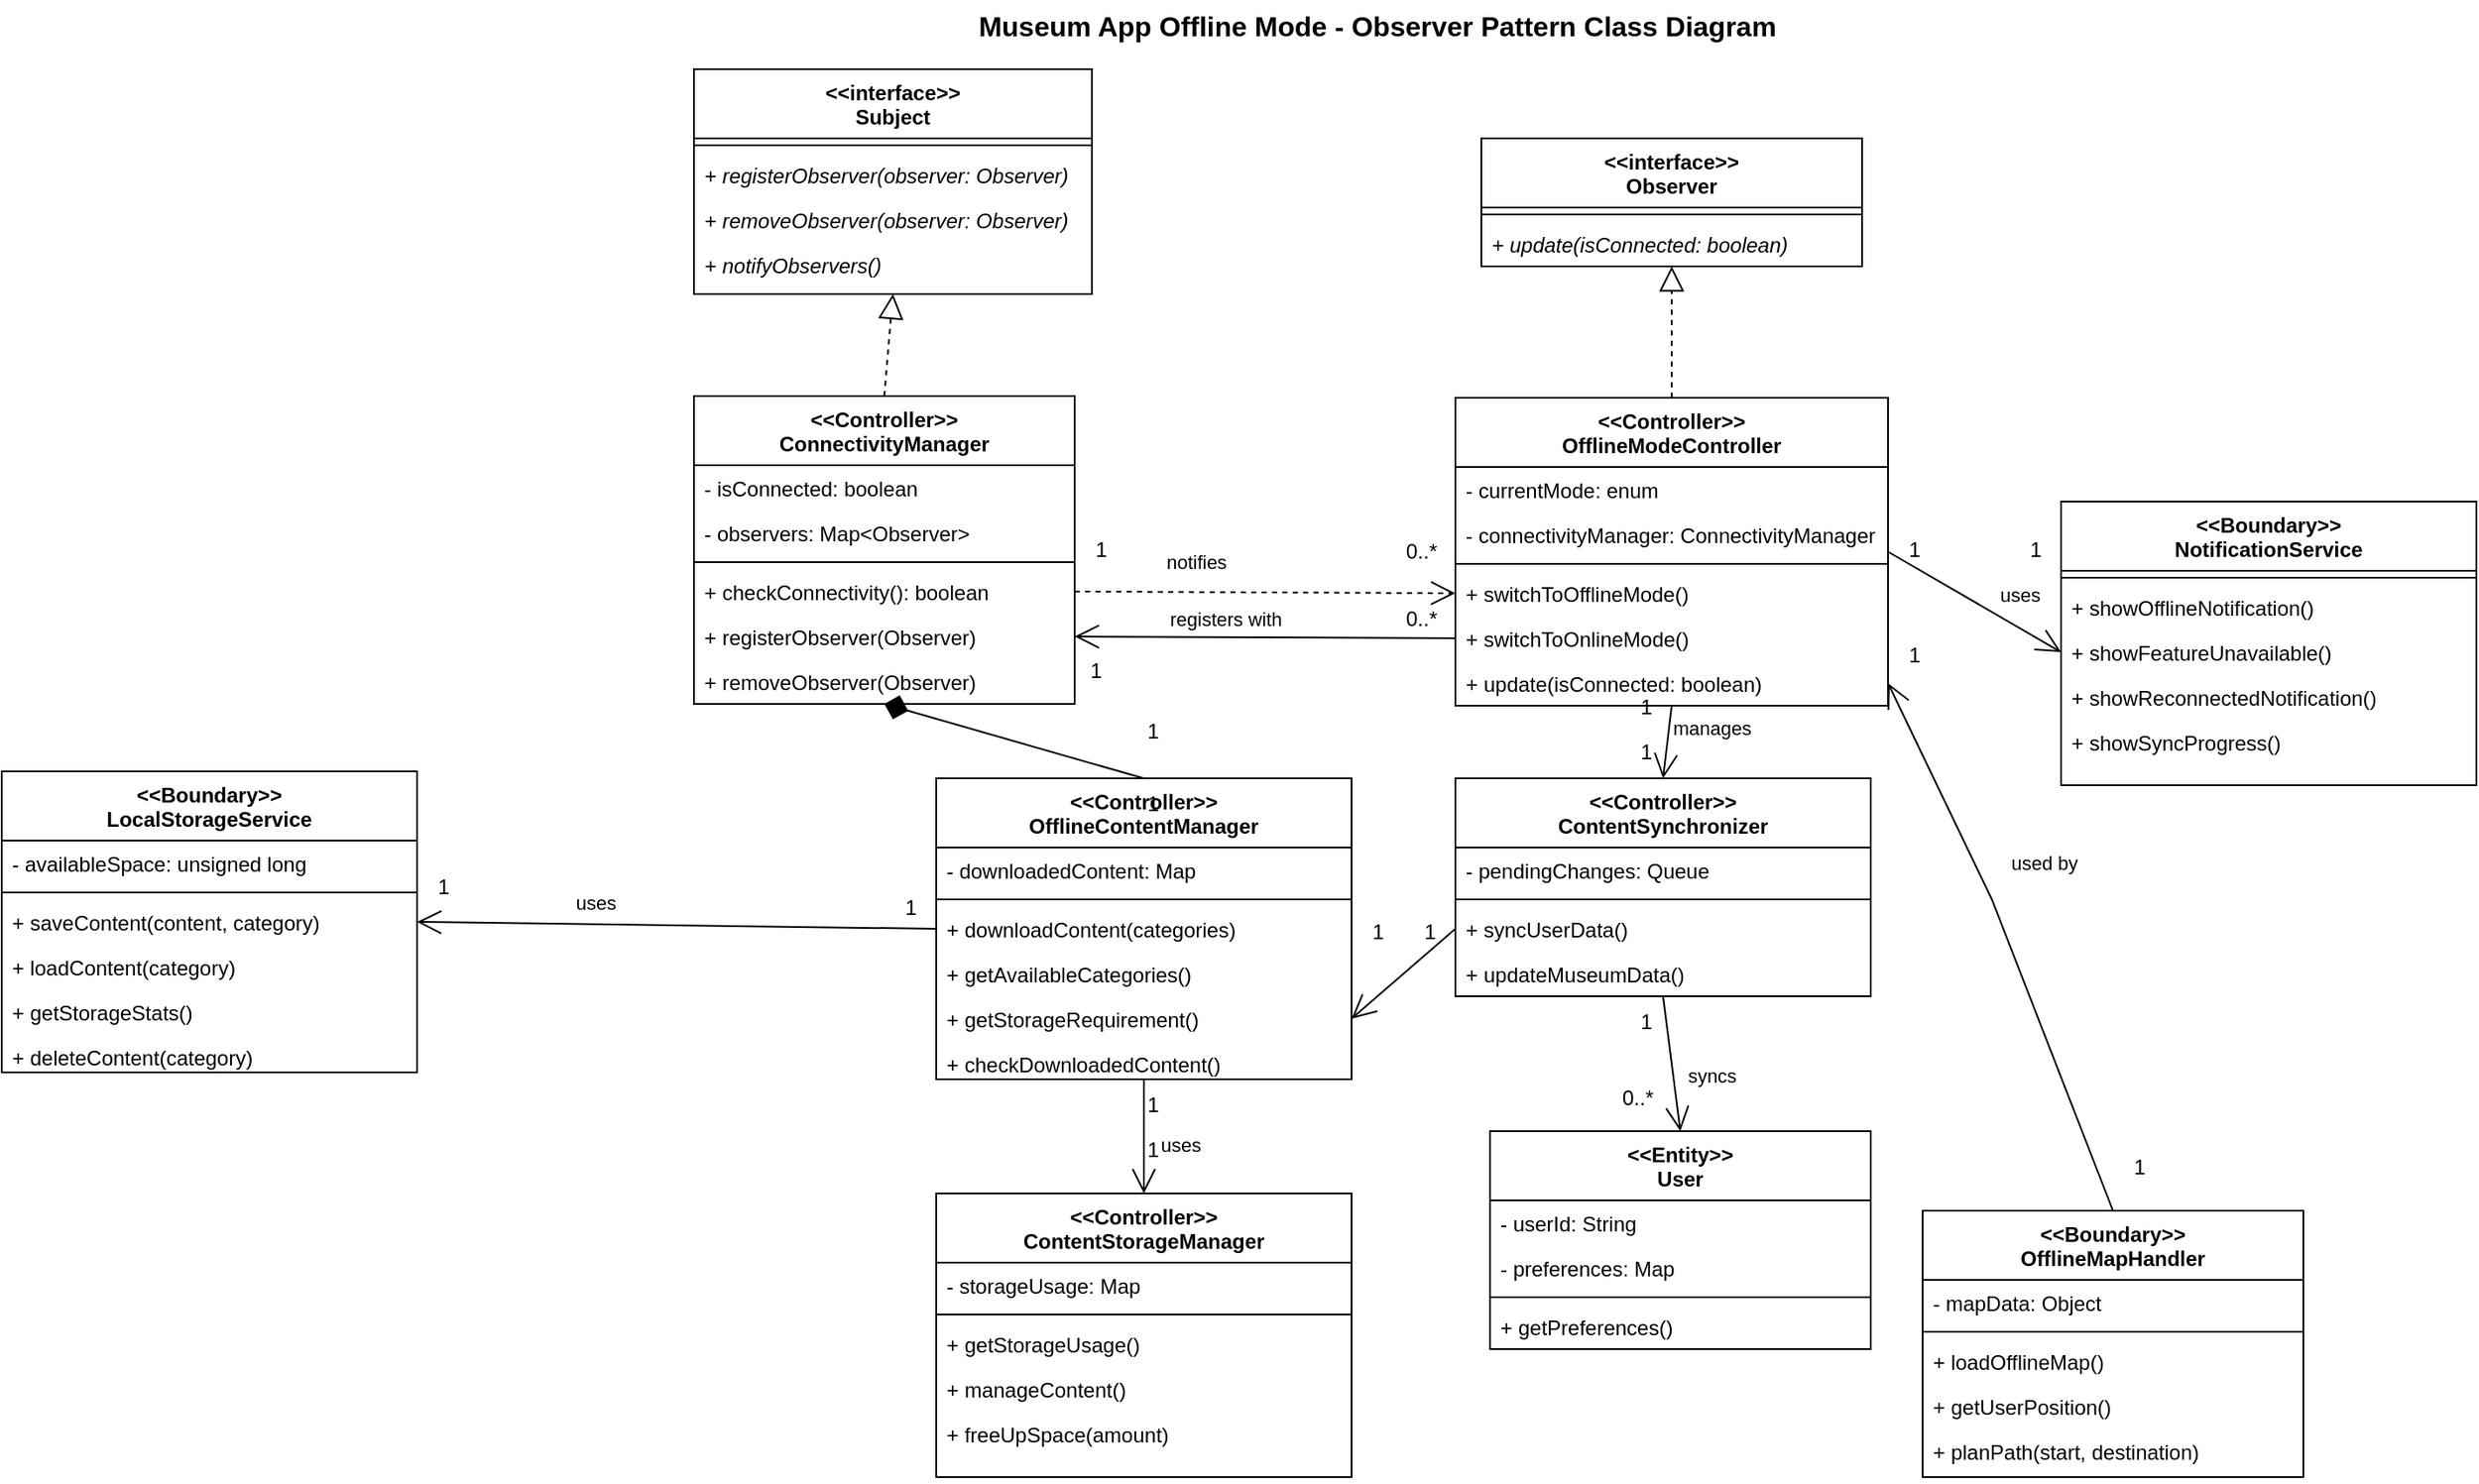 <mxfile version="26.2.14">
  <diagram name="Class Diagram" id="YjQre1amkOkuZqfh-tFu">
    <mxGraphModel dx="2739" dy="911" grid="1" gridSize="10" guides="1" tooltips="1" connect="1" arrows="1" fold="1" page="1" pageScale="1" pageWidth="850" pageHeight="1100" math="0" shadow="0">
      <root>
        <mxCell id="0" />
        <mxCell id="1" parent="0" />
        <mxCell id="Wm7s0gMJ7c2GYbMxI62R-1" value="Museum App Offline Mode - Observer Pattern Class Diagram" style="text;html=1;strokeColor=none;fillColor=none;align=center;verticalAlign=middle;whiteSpace=wrap;rounded=0;fontSize=16;fontStyle=1" vertex="1" parent="1">
          <mxGeometry x="425" y="40" width="600" height="30" as="geometry" />
        </mxCell>
        <mxCell id="Wm7s0gMJ7c2GYbMxI62R-2" value="&lt;&lt;interface&gt;&gt;&#xa;Subject" style="swimlane;fontStyle=1;align=center;verticalAlign=top;childLayout=stackLayout;horizontal=1;startSize=40;horizontalStack=0;resizeParent=1;resizeParentMax=0;resizeLast=0;collapsible=1;marginBottom=0;" vertex="1" parent="1">
          <mxGeometry x="330" y="80" width="230" height="130" as="geometry" />
        </mxCell>
        <mxCell id="Wm7s0gMJ7c2GYbMxI62R-3" value="" style="line;strokeWidth=1;fillColor=none;align=left;verticalAlign=middle;spacingTop=-1;spacingLeft=3;spacingRight=3;rotatable=0;labelPosition=right;points=[];portConstraint=eastwest;strokeColor=inherit;" vertex="1" parent="Wm7s0gMJ7c2GYbMxI62R-2">
          <mxGeometry y="40" width="230" height="8" as="geometry" />
        </mxCell>
        <mxCell id="Wm7s0gMJ7c2GYbMxI62R-4" value="+ registerObserver(observer: Observer)" style="text;strokeColor=none;fillColor=none;align=left;verticalAlign=top;spacingLeft=4;spacingRight=4;overflow=hidden;rotatable=0;points=[[0,0.5],[1,0.5]];portConstraint=eastwest;fontStyle=2" vertex="1" parent="Wm7s0gMJ7c2GYbMxI62R-2">
          <mxGeometry y="48" width="230" height="26" as="geometry" />
        </mxCell>
        <mxCell id="Wm7s0gMJ7c2GYbMxI62R-5" value="+ removeObserver(observer: Observer)" style="text;strokeColor=none;fillColor=none;align=left;verticalAlign=top;spacingLeft=4;spacingRight=4;overflow=hidden;rotatable=0;points=[[0,0.5],[1,0.5]];portConstraint=eastwest;fontStyle=2" vertex="1" parent="Wm7s0gMJ7c2GYbMxI62R-2">
          <mxGeometry y="74" width="230" height="26" as="geometry" />
        </mxCell>
        <mxCell id="Wm7s0gMJ7c2GYbMxI62R-6" value="+ notifyObservers()" style="text;strokeColor=none;fillColor=none;align=left;verticalAlign=top;spacingLeft=4;spacingRight=4;overflow=hidden;rotatable=0;points=[[0,0.5],[1,0.5]];portConstraint=eastwest;fontStyle=2" vertex="1" parent="Wm7s0gMJ7c2GYbMxI62R-2">
          <mxGeometry y="100" width="230" height="30" as="geometry" />
        </mxCell>
        <mxCell id="Wm7s0gMJ7c2GYbMxI62R-7" value="&lt;&lt;interface&gt;&gt;&#xa;Observer" style="swimlane;fontStyle=1;align=center;verticalAlign=top;childLayout=stackLayout;horizontal=1;startSize=40;horizontalStack=0;resizeParent=1;resizeParentMax=0;resizeLast=0;collapsible=1;marginBottom=0;" vertex="1" parent="1">
          <mxGeometry x="785" y="120" width="220" height="74" as="geometry" />
        </mxCell>
        <mxCell id="Wm7s0gMJ7c2GYbMxI62R-8" value="" style="line;strokeWidth=1;fillColor=none;align=left;verticalAlign=middle;spacingTop=-1;spacingLeft=3;spacingRight=3;rotatable=0;labelPosition=right;points=[];portConstraint=eastwest;strokeColor=inherit;" vertex="1" parent="Wm7s0gMJ7c2GYbMxI62R-7">
          <mxGeometry y="40" width="220" height="8" as="geometry" />
        </mxCell>
        <mxCell id="Wm7s0gMJ7c2GYbMxI62R-9" value="+ update(isConnected: boolean)" style="text;strokeColor=none;fillColor=none;align=left;verticalAlign=top;spacingLeft=4;spacingRight=4;overflow=hidden;rotatable=0;points=[[0,0.5],[1,0.5]];portConstraint=eastwest;fontStyle=2" vertex="1" parent="Wm7s0gMJ7c2GYbMxI62R-7">
          <mxGeometry y="48" width="220" height="26" as="geometry" />
        </mxCell>
        <mxCell id="Wm7s0gMJ7c2GYbMxI62R-10" value="&lt;&lt;Controller&gt;&gt;&#xa;ConnectivityManager" style="swimlane;fontStyle=1;align=center;verticalAlign=top;childLayout=stackLayout;horizontal=1;startSize=40;horizontalStack=0;resizeParent=1;resizeParentMax=0;resizeLast=0;collapsible=1;marginBottom=0;" vertex="1" parent="1">
          <mxGeometry x="330" y="269" width="220" height="178" as="geometry" />
        </mxCell>
        <mxCell id="Wm7s0gMJ7c2GYbMxI62R-11" value="- isConnected: boolean" style="text;strokeColor=none;fillColor=none;align=left;verticalAlign=top;spacingLeft=4;spacingRight=4;overflow=hidden;rotatable=0;points=[[0,0.5],[1,0.5]];portConstraint=eastwest;" vertex="1" parent="Wm7s0gMJ7c2GYbMxI62R-10">
          <mxGeometry y="40" width="220" height="26" as="geometry" />
        </mxCell>
        <mxCell id="Wm7s0gMJ7c2GYbMxI62R-12" value="- observers: Map&lt;Observer&gt;" style="text;strokeColor=none;fillColor=none;align=left;verticalAlign=top;spacingLeft=4;spacingRight=4;overflow=hidden;rotatable=0;points=[[0,0.5],[1,0.5]];portConstraint=eastwest;" vertex="1" parent="Wm7s0gMJ7c2GYbMxI62R-10">
          <mxGeometry y="66" width="220" height="26" as="geometry" />
        </mxCell>
        <mxCell id="Wm7s0gMJ7c2GYbMxI62R-13" value="" style="line;strokeWidth=1;fillColor=none;align=left;verticalAlign=middle;spacingTop=-1;spacingLeft=3;spacingRight=3;rotatable=0;labelPosition=right;points=[];portConstraint=eastwest;strokeColor=inherit;" vertex="1" parent="Wm7s0gMJ7c2GYbMxI62R-10">
          <mxGeometry y="92" width="220" height="8" as="geometry" />
        </mxCell>
        <mxCell id="Wm7s0gMJ7c2GYbMxI62R-14" value="+ checkConnectivity(): boolean" style="text;strokeColor=none;fillColor=none;align=left;verticalAlign=top;spacingLeft=4;spacingRight=4;overflow=hidden;rotatable=0;points=[[0,0.5],[1,0.5]];portConstraint=eastwest;" vertex="1" parent="Wm7s0gMJ7c2GYbMxI62R-10">
          <mxGeometry y="100" width="220" height="26" as="geometry" />
        </mxCell>
        <mxCell id="Wm7s0gMJ7c2GYbMxI62R-15" value="+ registerObserver(Observer)" style="text;strokeColor=none;fillColor=none;align=left;verticalAlign=top;spacingLeft=4;spacingRight=4;overflow=hidden;rotatable=0;points=[[0,0.5],[1,0.5]];portConstraint=eastwest;" vertex="1" parent="Wm7s0gMJ7c2GYbMxI62R-10">
          <mxGeometry y="126" width="220" height="26" as="geometry" />
        </mxCell>
        <mxCell id="Wm7s0gMJ7c2GYbMxI62R-16" value="+ removeObserver(Observer)" style="text;strokeColor=none;fillColor=none;align=left;verticalAlign=top;spacingLeft=4;spacingRight=4;overflow=hidden;rotatable=0;points=[[0,0.5],[1,0.5]];portConstraint=eastwest;" vertex="1" parent="Wm7s0gMJ7c2GYbMxI62R-10">
          <mxGeometry y="152" width="220" height="26" as="geometry" />
        </mxCell>
        <mxCell id="Wm7s0gMJ7c2GYbMxI62R-17" value="&lt;&lt;Controller&gt;&gt;&#xa;OfflineModeController" style="swimlane;fontStyle=1;align=center;verticalAlign=top;childLayout=stackLayout;horizontal=1;startSize=40;horizontalStack=0;resizeParent=1;resizeParentMax=0;resizeLast=0;collapsible=1;marginBottom=0;" vertex="1" parent="1">
          <mxGeometry x="770" y="270" width="250" height="178" as="geometry" />
        </mxCell>
        <mxCell id="Wm7s0gMJ7c2GYbMxI62R-18" value="- currentMode: enum" style="text;strokeColor=none;fillColor=none;align=left;verticalAlign=top;spacingLeft=4;spacingRight=4;overflow=hidden;rotatable=0;points=[[0,0.5],[1,0.5]];portConstraint=eastwest;" vertex="1" parent="Wm7s0gMJ7c2GYbMxI62R-17">
          <mxGeometry y="40" width="250" height="26" as="geometry" />
        </mxCell>
        <mxCell id="Wm7s0gMJ7c2GYbMxI62R-19" value="- connectivityManager: ConnectivityManager" style="text;strokeColor=none;fillColor=none;align=left;verticalAlign=top;spacingLeft=4;spacingRight=4;overflow=hidden;rotatable=0;points=[[0,0.5],[1,0.5]];portConstraint=eastwest;" vertex="1" parent="Wm7s0gMJ7c2GYbMxI62R-17">
          <mxGeometry y="66" width="250" height="26" as="geometry" />
        </mxCell>
        <mxCell id="Wm7s0gMJ7c2GYbMxI62R-20" value="" style="line;strokeWidth=1;fillColor=none;align=left;verticalAlign=middle;spacingTop=-1;spacingLeft=3;spacingRight=3;rotatable=0;labelPosition=right;points=[];portConstraint=eastwest;strokeColor=inherit;" vertex="1" parent="Wm7s0gMJ7c2GYbMxI62R-17">
          <mxGeometry y="92" width="250" height="8" as="geometry" />
        </mxCell>
        <mxCell id="Wm7s0gMJ7c2GYbMxI62R-21" value="+ switchToOfflineMode()" style="text;strokeColor=none;fillColor=none;align=left;verticalAlign=top;spacingLeft=4;spacingRight=4;overflow=hidden;rotatable=0;points=[[0,0.5],[1,0.5]];portConstraint=eastwest;" vertex="1" parent="Wm7s0gMJ7c2GYbMxI62R-17">
          <mxGeometry y="100" width="250" height="26" as="geometry" />
        </mxCell>
        <mxCell id="Wm7s0gMJ7c2GYbMxI62R-22" value="+ switchToOnlineMode()" style="text;strokeColor=none;fillColor=none;align=left;verticalAlign=top;spacingLeft=4;spacingRight=4;overflow=hidden;rotatable=0;points=[[0,0.5],[1,0.5]];portConstraint=eastwest;" vertex="1" parent="Wm7s0gMJ7c2GYbMxI62R-17">
          <mxGeometry y="126" width="250" height="26" as="geometry" />
        </mxCell>
        <mxCell id="Wm7s0gMJ7c2GYbMxI62R-23" value="+ update(isConnected: boolean)" style="text;strokeColor=none;fillColor=none;align=left;verticalAlign=top;spacingLeft=4;spacingRight=4;overflow=hidden;rotatable=0;points=[[0,0.5],[1,0.5]];portConstraint=eastwest;" vertex="1" parent="Wm7s0gMJ7c2GYbMxI62R-17">
          <mxGeometry y="152" width="250" height="26" as="geometry" />
        </mxCell>
        <mxCell id="Wm7s0gMJ7c2GYbMxI62R-24" value="&lt;&lt;Controller&gt;&gt;&#xa;OfflineContentManager" style="swimlane;fontStyle=1;align=center;verticalAlign=top;childLayout=stackLayout;horizontal=1;startSize=40;horizontalStack=0;resizeParent=1;resizeParentMax=0;resizeLast=0;collapsible=1;marginBottom=0;" vertex="1" parent="1">
          <mxGeometry x="470" y="490" width="240" height="174" as="geometry" />
        </mxCell>
        <mxCell id="Wm7s0gMJ7c2GYbMxI62R-25" value="- downloadedContent: Map" style="text;strokeColor=none;fillColor=none;align=left;verticalAlign=top;spacingLeft=4;spacingRight=4;overflow=hidden;rotatable=0;points=[[0,0.5],[1,0.5]];portConstraint=eastwest;" vertex="1" parent="Wm7s0gMJ7c2GYbMxI62R-24">
          <mxGeometry y="40" width="240" height="26" as="geometry" />
        </mxCell>
        <mxCell id="Wm7s0gMJ7c2GYbMxI62R-26" value="" style="line;strokeWidth=1;fillColor=none;align=left;verticalAlign=middle;spacingTop=-1;spacingLeft=3;spacingRight=3;rotatable=0;labelPosition=right;points=[];portConstraint=eastwest;strokeColor=inherit;" vertex="1" parent="Wm7s0gMJ7c2GYbMxI62R-24">
          <mxGeometry y="66" width="240" height="8" as="geometry" />
        </mxCell>
        <mxCell id="Wm7s0gMJ7c2GYbMxI62R-27" value="+ downloadContent(categories)" style="text;strokeColor=none;fillColor=none;align=left;verticalAlign=top;spacingLeft=4;spacingRight=4;overflow=hidden;rotatable=0;points=[[0,0.5],[1,0.5]];portConstraint=eastwest;" vertex="1" parent="Wm7s0gMJ7c2GYbMxI62R-24">
          <mxGeometry y="74" width="240" height="26" as="geometry" />
        </mxCell>
        <mxCell id="Wm7s0gMJ7c2GYbMxI62R-28" value="+ getAvailableCategories()" style="text;strokeColor=none;fillColor=none;align=left;verticalAlign=top;spacingLeft=4;spacingRight=4;overflow=hidden;rotatable=0;points=[[0,0.5],[1,0.5]];portConstraint=eastwest;" vertex="1" parent="Wm7s0gMJ7c2GYbMxI62R-24">
          <mxGeometry y="100" width="240" height="26" as="geometry" />
        </mxCell>
        <mxCell id="Wm7s0gMJ7c2GYbMxI62R-29" value="+ getStorageRequirement()" style="text;strokeColor=none;fillColor=none;align=left;verticalAlign=top;spacingLeft=4;spacingRight=4;overflow=hidden;rotatable=0;points=[[0,0.5],[1,0.5]];portConstraint=eastwest;" vertex="1" parent="Wm7s0gMJ7c2GYbMxI62R-24">
          <mxGeometry y="126" width="240" height="26" as="geometry" />
        </mxCell>
        <mxCell id="Wm7s0gMJ7c2GYbMxI62R-30" value="+ checkDownloadedContent()" style="text;strokeColor=none;fillColor=none;align=left;verticalAlign=top;spacingLeft=4;spacingRight=4;overflow=hidden;rotatable=0;points=[[0,0.5],[1,0.5]];portConstraint=eastwest;" vertex="1" parent="Wm7s0gMJ7c2GYbMxI62R-24">
          <mxGeometry y="152" width="240" height="22" as="geometry" />
        </mxCell>
        <mxCell id="Wm7s0gMJ7c2GYbMxI62R-31" value="&lt;&lt;Controller&gt;&gt;&#xa;ContentSynchronizer" style="swimlane;fontStyle=1;align=center;verticalAlign=top;childLayout=stackLayout;horizontal=1;startSize=40;horizontalStack=0;resizeParent=1;resizeParentMax=0;resizeLast=0;collapsible=1;marginBottom=0;" vertex="1" parent="1">
          <mxGeometry x="770" y="490" width="240" height="126" as="geometry" />
        </mxCell>
        <mxCell id="Wm7s0gMJ7c2GYbMxI62R-32" value="- pendingChanges: Queue" style="text;strokeColor=none;fillColor=none;align=left;verticalAlign=top;spacingLeft=4;spacingRight=4;overflow=hidden;rotatable=0;points=[[0,0.5],[1,0.5]];portConstraint=eastwest;" vertex="1" parent="Wm7s0gMJ7c2GYbMxI62R-31">
          <mxGeometry y="40" width="240" height="26" as="geometry" />
        </mxCell>
        <mxCell id="Wm7s0gMJ7c2GYbMxI62R-33" value="" style="line;strokeWidth=1;fillColor=none;align=left;verticalAlign=middle;spacingTop=-1;spacingLeft=3;spacingRight=3;rotatable=0;labelPosition=right;points=[];portConstraint=eastwest;strokeColor=inherit;" vertex="1" parent="Wm7s0gMJ7c2GYbMxI62R-31">
          <mxGeometry y="66" width="240" height="8" as="geometry" />
        </mxCell>
        <mxCell id="Wm7s0gMJ7c2GYbMxI62R-34" value="+ syncUserData()" style="text;strokeColor=none;fillColor=none;align=left;verticalAlign=top;spacingLeft=4;spacingRight=4;overflow=hidden;rotatable=0;points=[[0,0.5],[1,0.5]];portConstraint=eastwest;" vertex="1" parent="Wm7s0gMJ7c2GYbMxI62R-31">
          <mxGeometry y="74" width="240" height="26" as="geometry" />
        </mxCell>
        <mxCell id="Wm7s0gMJ7c2GYbMxI62R-35" value="+ updateMuseumData()" style="text;strokeColor=none;fillColor=none;align=left;verticalAlign=top;spacingLeft=4;spacingRight=4;overflow=hidden;rotatable=0;points=[[0,0.5],[1,0.5]];portConstraint=eastwest;" vertex="1" parent="Wm7s0gMJ7c2GYbMxI62R-31">
          <mxGeometry y="100" width="240" height="26" as="geometry" />
        </mxCell>
        <mxCell id="Wm7s0gMJ7c2GYbMxI62R-36" value="&lt;&lt;Boundary&gt;&gt;&#xa;LocalStorageService" style="swimlane;fontStyle=1;align=center;verticalAlign=top;childLayout=stackLayout;horizontal=1;startSize=40;horizontalStack=0;resizeParent=1;resizeParentMax=0;resizeLast=0;collapsible=1;marginBottom=0;" vertex="1" parent="1">
          <mxGeometry x="-70" y="486" width="240" height="174" as="geometry" />
        </mxCell>
        <mxCell id="Wm7s0gMJ7c2GYbMxI62R-37" value="- availableSpace: unsigned long" style="text;strokeColor=none;fillColor=none;align=left;verticalAlign=top;spacingLeft=4;spacingRight=4;overflow=hidden;rotatable=0;points=[[0,0.5],[1,0.5]];portConstraint=eastwest;" vertex="1" parent="Wm7s0gMJ7c2GYbMxI62R-36">
          <mxGeometry y="40" width="240" height="26" as="geometry" />
        </mxCell>
        <mxCell id="Wm7s0gMJ7c2GYbMxI62R-38" value="" style="line;strokeWidth=1;fillColor=none;align=left;verticalAlign=middle;spacingTop=-1;spacingLeft=3;spacingRight=3;rotatable=0;labelPosition=right;points=[];portConstraint=eastwest;strokeColor=inherit;" vertex="1" parent="Wm7s0gMJ7c2GYbMxI62R-36">
          <mxGeometry y="66" width="240" height="8" as="geometry" />
        </mxCell>
        <mxCell id="Wm7s0gMJ7c2GYbMxI62R-39" value="+ saveContent(content, category)" style="text;strokeColor=none;fillColor=none;align=left;verticalAlign=top;spacingLeft=4;spacingRight=4;overflow=hidden;rotatable=0;points=[[0,0.5],[1,0.5]];portConstraint=eastwest;" vertex="1" parent="Wm7s0gMJ7c2GYbMxI62R-36">
          <mxGeometry y="74" width="240" height="26" as="geometry" />
        </mxCell>
        <mxCell id="Wm7s0gMJ7c2GYbMxI62R-40" value="+ loadContent(category)" style="text;strokeColor=none;fillColor=none;align=left;verticalAlign=top;spacingLeft=4;spacingRight=4;overflow=hidden;rotatable=0;points=[[0,0.5],[1,0.5]];portConstraint=eastwest;" vertex="1" parent="Wm7s0gMJ7c2GYbMxI62R-36">
          <mxGeometry y="100" width="240" height="26" as="geometry" />
        </mxCell>
        <mxCell id="Wm7s0gMJ7c2GYbMxI62R-41" value="+ getStorageStats()" style="text;strokeColor=none;fillColor=none;align=left;verticalAlign=top;spacingLeft=4;spacingRight=4;overflow=hidden;rotatable=0;points=[[0,0.5],[1,0.5]];portConstraint=eastwest;" vertex="1" parent="Wm7s0gMJ7c2GYbMxI62R-36">
          <mxGeometry y="126" width="240" height="26" as="geometry" />
        </mxCell>
        <mxCell id="Wm7s0gMJ7c2GYbMxI62R-42" value="+ deleteContent(category)" style="text;strokeColor=none;fillColor=none;align=left;verticalAlign=top;spacingLeft=4;spacingRight=4;overflow=hidden;rotatable=0;points=[[0,0.5],[1,0.5]];portConstraint=eastwest;" vertex="1" parent="Wm7s0gMJ7c2GYbMxI62R-36">
          <mxGeometry y="152" width="240" height="22" as="geometry" />
        </mxCell>
        <mxCell id="Wm7s0gMJ7c2GYbMxI62R-43" value="&lt;&lt;Boundary&gt;&gt;&#xa;NotificationService" style="swimlane;fontStyle=1;align=center;verticalAlign=top;childLayout=stackLayout;horizontal=1;startSize=40;horizontalStack=0;resizeParent=1;resizeParentMax=0;resizeLast=0;collapsible=1;marginBottom=0;" vertex="1" parent="1">
          <mxGeometry x="1120" y="330" width="240" height="164" as="geometry" />
        </mxCell>
        <mxCell id="Wm7s0gMJ7c2GYbMxI62R-44" value="" style="line;strokeWidth=1;fillColor=none;align=left;verticalAlign=middle;spacingTop=-1;spacingLeft=3;spacingRight=3;rotatable=0;labelPosition=right;points=[];portConstraint=eastwest;strokeColor=inherit;" vertex="1" parent="Wm7s0gMJ7c2GYbMxI62R-43">
          <mxGeometry y="40" width="240" height="8" as="geometry" />
        </mxCell>
        <mxCell id="Wm7s0gMJ7c2GYbMxI62R-45" value="+ showOfflineNotification()" style="text;strokeColor=none;fillColor=none;align=left;verticalAlign=top;spacingLeft=4;spacingRight=4;overflow=hidden;rotatable=0;points=[[0,0.5],[1,0.5]];portConstraint=eastwest;" vertex="1" parent="Wm7s0gMJ7c2GYbMxI62R-43">
          <mxGeometry y="48" width="240" height="26" as="geometry" />
        </mxCell>
        <mxCell id="Wm7s0gMJ7c2GYbMxI62R-46" value="+ showFeatureUnavailable()" style="text;strokeColor=none;fillColor=none;align=left;verticalAlign=top;spacingLeft=4;spacingRight=4;overflow=hidden;rotatable=0;points=[[0,0.5],[1,0.5]];portConstraint=eastwest;" vertex="1" parent="Wm7s0gMJ7c2GYbMxI62R-43">
          <mxGeometry y="74" width="240" height="26" as="geometry" />
        </mxCell>
        <mxCell id="Wm7s0gMJ7c2GYbMxI62R-47" value="+ showReconnectedNotification()" style="text;strokeColor=none;fillColor=none;align=left;verticalAlign=top;spacingLeft=4;spacingRight=4;overflow=hidden;rotatable=0;points=[[0,0.5],[1,0.5]];portConstraint=eastwest;" vertex="1" parent="Wm7s0gMJ7c2GYbMxI62R-43">
          <mxGeometry y="100" width="240" height="26" as="geometry" />
        </mxCell>
        <mxCell id="Wm7s0gMJ7c2GYbMxI62R-48" value="+ showSyncProgress()" style="text;strokeColor=none;fillColor=none;align=left;verticalAlign=top;spacingLeft=4;spacingRight=4;overflow=hidden;rotatable=0;points=[[0,0.5],[1,0.5]];portConstraint=eastwest;" vertex="1" parent="Wm7s0gMJ7c2GYbMxI62R-43">
          <mxGeometry y="126" width="240" height="38" as="geometry" />
        </mxCell>
        <mxCell id="Wm7s0gMJ7c2GYbMxI62R-49" value="&lt;&lt;Boundary&gt;&gt;&#xa;OfflineMapHandler" style="swimlane;fontStyle=1;align=center;verticalAlign=top;childLayout=stackLayout;horizontal=1;startSize=40;horizontalStack=0;resizeParent=1;resizeParentMax=0;resizeLast=0;collapsible=1;marginBottom=0;" vertex="1" parent="1">
          <mxGeometry x="1040" y="740" width="220" height="154" as="geometry" />
        </mxCell>
        <mxCell id="Wm7s0gMJ7c2GYbMxI62R-50" value="- mapData: Object" style="text;strokeColor=none;fillColor=none;align=left;verticalAlign=top;spacingLeft=4;spacingRight=4;overflow=hidden;rotatable=0;points=[[0,0.5],[1,0.5]];portConstraint=eastwest;" vertex="1" parent="Wm7s0gMJ7c2GYbMxI62R-49">
          <mxGeometry y="40" width="220" height="26" as="geometry" />
        </mxCell>
        <mxCell id="Wm7s0gMJ7c2GYbMxI62R-51" value="" style="line;strokeWidth=1;fillColor=none;align=left;verticalAlign=middle;spacingTop=-1;spacingLeft=3;spacingRight=3;rotatable=0;labelPosition=right;points=[];portConstraint=eastwest;strokeColor=inherit;" vertex="1" parent="Wm7s0gMJ7c2GYbMxI62R-49">
          <mxGeometry y="66" width="220" height="8" as="geometry" />
        </mxCell>
        <mxCell id="Wm7s0gMJ7c2GYbMxI62R-52" value="+ loadOfflineMap()" style="text;strokeColor=none;fillColor=none;align=left;verticalAlign=top;spacingLeft=4;spacingRight=4;overflow=hidden;rotatable=0;points=[[0,0.5],[1,0.5]];portConstraint=eastwest;" vertex="1" parent="Wm7s0gMJ7c2GYbMxI62R-49">
          <mxGeometry y="74" width="220" height="26" as="geometry" />
        </mxCell>
        <mxCell id="Wm7s0gMJ7c2GYbMxI62R-53" value="+ getUserPosition()" style="text;strokeColor=none;fillColor=none;align=left;verticalAlign=top;spacingLeft=4;spacingRight=4;overflow=hidden;rotatable=0;points=[[0,0.5],[1,0.5]];portConstraint=eastwest;" vertex="1" parent="Wm7s0gMJ7c2GYbMxI62R-49">
          <mxGeometry y="100" width="220" height="26" as="geometry" />
        </mxCell>
        <mxCell id="Wm7s0gMJ7c2GYbMxI62R-54" value="+ planPath(start, destination)" style="text;strokeColor=none;fillColor=none;align=left;verticalAlign=top;spacingLeft=4;spacingRight=4;overflow=hidden;rotatable=0;points=[[0,0.5],[1,0.5]];portConstraint=eastwest;" vertex="1" parent="Wm7s0gMJ7c2GYbMxI62R-49">
          <mxGeometry y="126" width="220" height="28" as="geometry" />
        </mxCell>
        <mxCell id="Wm7s0gMJ7c2GYbMxI62R-55" value="&lt;&lt;Controller&gt;&gt;&#xa;ContentStorageManager" style="swimlane;fontStyle=1;align=center;verticalAlign=top;childLayout=stackLayout;horizontal=1;startSize=40;horizontalStack=0;resizeParent=1;resizeParentMax=0;resizeLast=0;collapsible=1;marginBottom=0;" vertex="1" parent="1">
          <mxGeometry x="470" y="730" width="240" height="164" as="geometry" />
        </mxCell>
        <mxCell id="Wm7s0gMJ7c2GYbMxI62R-56" value="- storageUsage: Map" style="text;strokeColor=none;fillColor=none;align=left;verticalAlign=top;spacingLeft=4;spacingRight=4;overflow=hidden;rotatable=0;points=[[0,0.5],[1,0.5]];portConstraint=eastwest;" vertex="1" parent="Wm7s0gMJ7c2GYbMxI62R-55">
          <mxGeometry y="40" width="240" height="26" as="geometry" />
        </mxCell>
        <mxCell id="Wm7s0gMJ7c2GYbMxI62R-57" value="" style="line;strokeWidth=1;fillColor=none;align=left;verticalAlign=middle;spacingTop=-1;spacingLeft=3;spacingRight=3;rotatable=0;labelPosition=right;points=[];portConstraint=eastwest;strokeColor=inherit;" vertex="1" parent="Wm7s0gMJ7c2GYbMxI62R-55">
          <mxGeometry y="66" width="240" height="8" as="geometry" />
        </mxCell>
        <mxCell id="Wm7s0gMJ7c2GYbMxI62R-58" value="+ getStorageUsage()" style="text;strokeColor=none;fillColor=none;align=left;verticalAlign=top;spacingLeft=4;spacingRight=4;overflow=hidden;rotatable=0;points=[[0,0.5],[1,0.5]];portConstraint=eastwest;" vertex="1" parent="Wm7s0gMJ7c2GYbMxI62R-55">
          <mxGeometry y="74" width="240" height="26" as="geometry" />
        </mxCell>
        <mxCell id="Wm7s0gMJ7c2GYbMxI62R-59" value="+ manageContent()" style="text;strokeColor=none;fillColor=none;align=left;verticalAlign=top;spacingLeft=4;spacingRight=4;overflow=hidden;rotatable=0;points=[[0,0.5],[1,0.5]];portConstraint=eastwest;" vertex="1" parent="Wm7s0gMJ7c2GYbMxI62R-55">
          <mxGeometry y="100" width="240" height="26" as="geometry" />
        </mxCell>
        <mxCell id="Wm7s0gMJ7c2GYbMxI62R-60" value="+ freeUpSpace(amount)" style="text;strokeColor=none;fillColor=none;align=left;verticalAlign=top;spacingLeft=4;spacingRight=4;overflow=hidden;rotatable=0;points=[[0,0.5],[1,0.5]];portConstraint=eastwest;" vertex="1" parent="Wm7s0gMJ7c2GYbMxI62R-55">
          <mxGeometry y="126" width="240" height="38" as="geometry" />
        </mxCell>
        <mxCell id="Wm7s0gMJ7c2GYbMxI62R-61" value="&lt;&lt;Entity&gt;&gt;&#xa;User" style="swimlane;fontStyle=1;align=center;verticalAlign=top;childLayout=stackLayout;horizontal=1;startSize=40;horizontalStack=0;resizeParent=1;resizeParentMax=0;resizeLast=0;collapsible=1;marginBottom=0;" vertex="1" parent="1">
          <mxGeometry x="790" y="694" width="220" height="126" as="geometry" />
        </mxCell>
        <mxCell id="Wm7s0gMJ7c2GYbMxI62R-62" value="- userId: String" style="text;strokeColor=none;fillColor=none;align=left;verticalAlign=top;spacingLeft=4;spacingRight=4;overflow=hidden;rotatable=0;points=[[0,0.5],[1,0.5]];portConstraint=eastwest;" vertex="1" parent="Wm7s0gMJ7c2GYbMxI62R-61">
          <mxGeometry y="40" width="220" height="26" as="geometry" />
        </mxCell>
        <mxCell id="Wm7s0gMJ7c2GYbMxI62R-63" value="- preferences: Map" style="text;strokeColor=none;fillColor=none;align=left;verticalAlign=top;spacingLeft=4;spacingRight=4;overflow=hidden;rotatable=0;points=[[0,0.5],[1,0.5]];portConstraint=eastwest;" vertex="1" parent="Wm7s0gMJ7c2GYbMxI62R-61">
          <mxGeometry y="66" width="220" height="26" as="geometry" />
        </mxCell>
        <mxCell id="Wm7s0gMJ7c2GYbMxI62R-64" value="" style="line;strokeWidth=1;fillColor=none;align=left;verticalAlign=middle;spacingTop=-1;spacingLeft=3;spacingRight=3;rotatable=0;labelPosition=right;points=[];portConstraint=eastwest;strokeColor=inherit;" vertex="1" parent="Wm7s0gMJ7c2GYbMxI62R-61">
          <mxGeometry y="92" width="220" height="8" as="geometry" />
        </mxCell>
        <mxCell id="Wm7s0gMJ7c2GYbMxI62R-65" value="+ getPreferences()" style="text;strokeColor=none;fillColor=none;align=left;verticalAlign=top;spacingLeft=4;spacingRight=4;overflow=hidden;rotatable=0;points=[[0,0.5],[1,0.5]];portConstraint=eastwest;" vertex="1" parent="Wm7s0gMJ7c2GYbMxI62R-61">
          <mxGeometry y="100" width="220" height="26" as="geometry" />
        </mxCell>
        <mxCell id="Wm7s0gMJ7c2GYbMxI62R-66" value="" style="endArrow=block;dashed=1;endFill=0;endSize=12;html=1;rounded=0;exitX=0.5;exitY=0;exitDx=0;exitDy=0;entryX=0.5;entryY=1;entryDx=0;entryDy=0;" edge="1" parent="1" source="Wm7s0gMJ7c2GYbMxI62R-10" target="Wm7s0gMJ7c2GYbMxI62R-2">
          <mxGeometry width="160" relative="1" as="geometry">
            <mxPoint x="510" y="420" as="sourcePoint" />
            <mxPoint x="670" y="420" as="targetPoint" />
          </mxGeometry>
        </mxCell>
        <mxCell id="Wm7s0gMJ7c2GYbMxI62R-67" value="" style="endArrow=block;dashed=1;endFill=0;endSize=12;html=1;rounded=0;exitX=0.5;exitY=0;exitDx=0;exitDy=0;entryX=0.5;entryY=1;entryDx=0;entryDy=0;" edge="1" parent="1" source="Wm7s0gMJ7c2GYbMxI62R-17" target="Wm7s0gMJ7c2GYbMxI62R-7">
          <mxGeometry width="160" relative="1" as="geometry">
            <mxPoint x="510" y="420" as="sourcePoint" />
            <mxPoint x="670" y="420" as="targetPoint" />
          </mxGeometry>
        </mxCell>
        <mxCell id="Wm7s0gMJ7c2GYbMxI62R-68" value="" style="endArrow=open;endSize=12;dashed=1;html=1;rounded=0;exitX=1;exitY=0.5;exitDx=0;exitDy=0;entryX=0;entryY=0.5;entryDx=0;entryDy=0;" edge="1" parent="1" source="Wm7s0gMJ7c2GYbMxI62R-14" target="Wm7s0gMJ7c2GYbMxI62R-21">
          <mxGeometry width="160" relative="1" as="geometry">
            <mxPoint x="510" y="420" as="sourcePoint" />
            <mxPoint x="670" y="420" as="targetPoint" />
          </mxGeometry>
        </mxCell>
        <mxCell id="Wm7s0gMJ7c2GYbMxI62R-69" value="notifies" style="edgeLabel;html=1;align=center;verticalAlign=middle;resizable=0;points=[];" vertex="1" connectable="0" parent="Wm7s0gMJ7c2GYbMxI62R-68">
          <mxGeometry x="0.3" y="1" relative="1" as="geometry">
            <mxPoint x="-73" y="-17" as="offset" />
          </mxGeometry>
        </mxCell>
        <mxCell id="Wm7s0gMJ7c2GYbMxI62R-70" value="1" style="text;html=1;align=center;verticalAlign=middle;resizable=0;points=[];autosize=1;strokeColor=none;fillColor=none;" vertex="1" parent="1">
          <mxGeometry x="550" y="343" width="30" height="30" as="geometry" />
        </mxCell>
        <mxCell id="Wm7s0gMJ7c2GYbMxI62R-71" value="0..*" style="text;html=1;align=center;verticalAlign=middle;resizable=0;points=[];autosize=1;strokeColor=none;fillColor=none;" vertex="1" parent="1">
          <mxGeometry x="730" y="344" width="40" height="30" as="geometry" />
        </mxCell>
        <mxCell id="Wm7s0gMJ7c2GYbMxI62R-72" value="" style="endArrow=open;endSize=12;html=1;rounded=0;exitX=1;exitY=0.5;exitDx=0;exitDy=0;entryX=0;entryY=0.5;entryDx=0;entryDy=0;" edge="1" parent="1" source="Wm7s0gMJ7c2GYbMxI62R-17" target="Wm7s0gMJ7c2GYbMxI62R-46">
          <mxGeometry width="160" relative="1" as="geometry">
            <mxPoint x="510" y="420" as="sourcePoint" />
            <mxPoint x="670" y="420" as="targetPoint" />
          </mxGeometry>
        </mxCell>
        <mxCell id="Wm7s0gMJ7c2GYbMxI62R-73" value="uses" style="edgeLabel;html=1;align=center;verticalAlign=middle;resizable=0;points=[];" vertex="1" connectable="0" parent="Wm7s0gMJ7c2GYbMxI62R-72">
          <mxGeometry x="0.3" y="1" relative="1" as="geometry">
            <mxPoint x="10" y="-12" as="offset" />
          </mxGeometry>
        </mxCell>
        <mxCell id="Wm7s0gMJ7c2GYbMxI62R-74" value="1" style="text;html=1;align=center;verticalAlign=middle;resizable=0;points=[];autosize=1;strokeColor=none;fillColor=none;" vertex="1" parent="1">
          <mxGeometry x="1020" y="343" width="30" height="30" as="geometry" />
        </mxCell>
        <mxCell id="Wm7s0gMJ7c2GYbMxI62R-75" value="1" style="text;html=1;align=center;verticalAlign=middle;resizable=0;points=[];autosize=1;strokeColor=none;fillColor=none;" vertex="1" parent="1">
          <mxGeometry x="1090" y="343" width="30" height="30" as="geometry" />
        </mxCell>
        <mxCell id="Wm7s0gMJ7c2GYbMxI62R-76" value="" style="endArrow=open;endSize=12;html=1;rounded=0;exitX=0.5;exitY=1;exitDx=0;exitDy=0;entryX=0.5;entryY=0;entryDx=0;entryDy=0;" edge="1" parent="1" source="Wm7s0gMJ7c2GYbMxI62R-17" target="Wm7s0gMJ7c2GYbMxI62R-31">
          <mxGeometry width="160" relative="1" as="geometry">
            <mxPoint x="510" y="420" as="sourcePoint" />
            <mxPoint x="670" y="420" as="targetPoint" />
          </mxGeometry>
        </mxCell>
        <mxCell id="Wm7s0gMJ7c2GYbMxI62R-77" value="manages" style="edgeLabel;html=1;align=center;verticalAlign=middle;resizable=0;points=[];" vertex="1" connectable="0" parent="Wm7s0gMJ7c2GYbMxI62R-76">
          <mxGeometry x="0.3" y="1" relative="1" as="geometry">
            <mxPoint x="25" y="-15" as="offset" />
          </mxGeometry>
        </mxCell>
        <mxCell id="Wm7s0gMJ7c2GYbMxI62R-78" value="1" style="text;html=1;align=center;verticalAlign=middle;resizable=0;points=[];autosize=1;strokeColor=none;fillColor=none;" vertex="1" parent="1">
          <mxGeometry x="865" y="434" width="30" height="30" as="geometry" />
        </mxCell>
        <mxCell id="Wm7s0gMJ7c2GYbMxI62R-79" value="1" style="text;html=1;align=center;verticalAlign=middle;resizable=0;points=[];autosize=1;strokeColor=none;fillColor=none;" vertex="1" parent="1">
          <mxGeometry x="865" y="460" width="30" height="30" as="geometry" />
        </mxCell>
        <mxCell id="Wm7s0gMJ7c2GYbMxI62R-80" value="" style="endArrow=open;endSize=12;html=1;rounded=0;exitX=0;exitY=0.5;exitDx=0;exitDy=0;entryX=1;entryY=0.5;entryDx=0;entryDy=0;" edge="1" parent="1" source="Wm7s0gMJ7c2GYbMxI62R-22" target="Wm7s0gMJ7c2GYbMxI62R-15">
          <mxGeometry width="160" relative="1" as="geometry">
            <mxPoint x="510" y="420" as="sourcePoint" />
            <mxPoint x="670" y="420" as="targetPoint" />
          </mxGeometry>
        </mxCell>
        <mxCell id="Wm7s0gMJ7c2GYbMxI62R-81" value="registers with" style="edgeLabel;html=1;align=center;verticalAlign=middle;resizable=0;points=[];" vertex="1" connectable="0" parent="Wm7s0gMJ7c2GYbMxI62R-80">
          <mxGeometry x="0.3" y="1" relative="1" as="geometry">
            <mxPoint x="10" y="-12" as="offset" />
          </mxGeometry>
        </mxCell>
        <mxCell id="Wm7s0gMJ7c2GYbMxI62R-82" value="0..*" style="text;html=1;align=center;verticalAlign=middle;resizable=0;points=[];autosize=1;strokeColor=none;fillColor=none;" vertex="1" parent="1">
          <mxGeometry x="730" y="383" width="40" height="30" as="geometry" />
        </mxCell>
        <mxCell id="Wm7s0gMJ7c2GYbMxI62R-83" value="1" style="text;html=1;align=center;verticalAlign=middle;resizable=0;points=[];autosize=1;strokeColor=none;fillColor=none;" vertex="1" parent="1">
          <mxGeometry x="547" y="413" width="30" height="30" as="geometry" />
        </mxCell>
        <mxCell id="Wm7s0gMJ7c2GYbMxI62R-84" value="" style="endArrow=diamond;endFill=1;endSize=12;html=1;rounded=0;exitX=0.5;exitY=0;exitDx=0;exitDy=0;entryX=0.5;entryY=1;entryDx=0;entryDy=0;" edge="1" parent="1" source="Wm7s0gMJ7c2GYbMxI62R-24" target="Wm7s0gMJ7c2GYbMxI62R-10">
          <mxGeometry width="160" relative="1" as="geometry">
            <mxPoint x="510" y="420" as="sourcePoint" />
            <mxPoint x="670" y="420" as="targetPoint" />
          </mxGeometry>
        </mxCell>
        <mxCell id="Wm7s0gMJ7c2GYbMxI62R-85" value="1" style="text;html=1;align=center;verticalAlign=middle;resizable=0;points=[];autosize=1;strokeColor=none;fillColor=none;" vertex="1" parent="1">
          <mxGeometry x="580" y="448" width="30" height="30" as="geometry" />
        </mxCell>
        <mxCell id="Wm7s0gMJ7c2GYbMxI62R-86" value="1" style="text;html=1;align=center;verticalAlign=middle;resizable=0;points=[];autosize=1;strokeColor=none;fillColor=none;" vertex="1" parent="1">
          <mxGeometry x="580" y="490" width="30" height="30" as="geometry" />
        </mxCell>
        <mxCell id="Wm7s0gMJ7c2GYbMxI62R-87" value="" style="endArrow=open;endSize=12;html=1;rounded=0;exitX=0;exitY=0.5;exitDx=0;exitDy=0;entryX=1;entryY=0.5;entryDx=0;entryDy=0;" edge="1" parent="1" source="Wm7s0gMJ7c2GYbMxI62R-27" target="Wm7s0gMJ7c2GYbMxI62R-39">
          <mxGeometry width="160" relative="1" as="geometry">
            <mxPoint x="510" y="420" as="sourcePoint" />
            <mxPoint x="670" y="420" as="targetPoint" />
          </mxGeometry>
        </mxCell>
        <mxCell id="Wm7s0gMJ7c2GYbMxI62R-88" value="uses" style="edgeLabel;html=1;align=center;verticalAlign=middle;resizable=0;points=[];" vertex="1" connectable="0" parent="Wm7s0gMJ7c2GYbMxI62R-87">
          <mxGeometry x="0.3" y="1" relative="1" as="geometry">
            <mxPoint x="-2" y="-14" as="offset" />
          </mxGeometry>
        </mxCell>
        <mxCell id="Wm7s0gMJ7c2GYbMxI62R-89" value="1" style="text;html=1;align=center;verticalAlign=middle;resizable=0;points=[];autosize=1;strokeColor=none;fillColor=none;" vertex="1" parent="1">
          <mxGeometry x="170" y="538" width="30" height="30" as="geometry" />
        </mxCell>
        <mxCell id="Wm7s0gMJ7c2GYbMxI62R-90" value="1" style="text;html=1;align=center;verticalAlign=middle;resizable=0;points=[];autosize=1;strokeColor=none;fillColor=none;" vertex="1" parent="1">
          <mxGeometry x="440" y="550" width="30" height="30" as="geometry" />
        </mxCell>
        <mxCell id="Wm7s0gMJ7c2GYbMxI62R-91" value="" style="endArrow=open;endSize=12;html=1;rounded=0;exitX=0.5;exitY=1;exitDx=0;exitDy=0;entryX=0.5;entryY=0;entryDx=0;entryDy=0;" edge="1" parent="1" source="Wm7s0gMJ7c2GYbMxI62R-24" target="Wm7s0gMJ7c2GYbMxI62R-55">
          <mxGeometry width="160" relative="1" as="geometry">
            <mxPoint x="510" y="420" as="sourcePoint" />
            <mxPoint x="670" y="420" as="targetPoint" />
          </mxGeometry>
        </mxCell>
        <mxCell id="Wm7s0gMJ7c2GYbMxI62R-92" value="uses" style="edgeLabel;html=1;align=center;verticalAlign=middle;resizable=0;points=[];" vertex="1" connectable="0" parent="Wm7s0gMJ7c2GYbMxI62R-91">
          <mxGeometry x="0.3" y="1" relative="1" as="geometry">
            <mxPoint x="20" y="-5" as="offset" />
          </mxGeometry>
        </mxCell>
        <mxCell id="Wm7s0gMJ7c2GYbMxI62R-93" value="1" style="text;html=1;align=center;verticalAlign=middle;resizable=0;points=[];autosize=1;strokeColor=none;fillColor=none;" vertex="1" parent="1">
          <mxGeometry x="580" y="664" width="30" height="30" as="geometry" />
        </mxCell>
        <mxCell id="Wm7s0gMJ7c2GYbMxI62R-94" value="1" style="text;html=1;align=center;verticalAlign=middle;resizable=0;points=[];autosize=1;strokeColor=none;fillColor=none;" vertex="1" parent="1">
          <mxGeometry x="580" y="690" width="30" height="30" as="geometry" />
        </mxCell>
        <mxCell id="Wm7s0gMJ7c2GYbMxI62R-95" value="" style="endArrow=open;endSize=12;html=1;rounded=0;exitX=0;exitY=0.5;exitDx=0;exitDy=0;entryX=1;entryY=0.5;entryDx=0;entryDy=0;" edge="1" parent="1" source="Wm7s0gMJ7c2GYbMxI62R-34" target="Wm7s0gMJ7c2GYbMxI62R-29">
          <mxGeometry width="160" relative="1" as="geometry">
            <mxPoint x="510" y="580" as="sourcePoint" />
            <mxPoint x="670" y="580" as="targetPoint" />
          </mxGeometry>
        </mxCell>
        <mxCell id="Wm7s0gMJ7c2GYbMxI62R-96" value="1" style="text;html=1;align=center;verticalAlign=middle;resizable=0;points=[];autosize=1;strokeColor=none;fillColor=none;" vertex="1" parent="1">
          <mxGeometry x="710" y="564" width="30" height="30" as="geometry" />
        </mxCell>
        <mxCell id="Wm7s0gMJ7c2GYbMxI62R-97" value="1" style="text;html=1;align=center;verticalAlign=middle;resizable=0;points=[];autosize=1;strokeColor=none;fillColor=none;" vertex="1" parent="1">
          <mxGeometry x="740" y="564" width="30" height="30" as="geometry" />
        </mxCell>
        <mxCell id="Wm7s0gMJ7c2GYbMxI62R-98" value="" style="endArrow=open;endSize=12;html=1;rounded=0;exitX=0.5;exitY=1;exitDx=0;exitDy=0;entryX=0.5;entryY=0;entryDx=0;entryDy=0;" edge="1" parent="1" source="Wm7s0gMJ7c2GYbMxI62R-31" target="Wm7s0gMJ7c2GYbMxI62R-61">
          <mxGeometry width="160" relative="1" as="geometry">
            <mxPoint x="510" y="580" as="sourcePoint" />
            <mxPoint x="670" y="580" as="targetPoint" />
          </mxGeometry>
        </mxCell>
        <mxCell id="Wm7s0gMJ7c2GYbMxI62R-99" value="syncs" style="edgeLabel;html=1;align=center;verticalAlign=middle;resizable=0;points=[];" vertex="1" connectable="0" parent="Wm7s0gMJ7c2GYbMxI62R-98">
          <mxGeometry x="0.3" y="1" relative="1" as="geometry">
            <mxPoint x="20" y="-5" as="offset" />
          </mxGeometry>
        </mxCell>
        <mxCell id="Wm7s0gMJ7c2GYbMxI62R-100" value="1" style="text;html=1;align=center;verticalAlign=middle;resizable=0;points=[];autosize=1;strokeColor=none;fillColor=none;" vertex="1" parent="1">
          <mxGeometry x="865" y="616" width="30" height="30" as="geometry" />
        </mxCell>
        <mxCell id="Wm7s0gMJ7c2GYbMxI62R-101" value="0..*" style="text;html=1;align=center;verticalAlign=middle;resizable=0;points=[];autosize=1;strokeColor=none;fillColor=none;" vertex="1" parent="1">
          <mxGeometry x="855" y="660" width="40" height="30" as="geometry" />
        </mxCell>
        <mxCell id="Wm7s0gMJ7c2GYbMxI62R-102" value="" style="endArrow=open;endSize=12;html=1;rounded=0;exitX=0.5;exitY=0;exitDx=0;exitDy=0;entryX=1;entryY=0.5;entryDx=0;entryDy=0;" edge="1" parent="1" source="Wm7s0gMJ7c2GYbMxI62R-49" target="Wm7s0gMJ7c2GYbMxI62R-23">
          <mxGeometry width="160" relative="1" as="geometry">
            <mxPoint x="510" y="580" as="sourcePoint" />
            <mxPoint x="670" y="580" as="targetPoint" />
            <Array as="points">
              <mxPoint x="1080" y="560" />
            </Array>
          </mxGeometry>
        </mxCell>
        <mxCell id="Wm7s0gMJ7c2GYbMxI62R-103" value="used by" style="edgeLabel;html=1;align=center;verticalAlign=middle;resizable=0;points=[];" vertex="1" connectable="0" parent="Wm7s0gMJ7c2GYbMxI62R-102">
          <mxGeometry x="0.3" y="1" relative="1" as="geometry">
            <mxPoint x="40" y="-2" as="offset" />
          </mxGeometry>
        </mxCell>
        <mxCell id="Wm7s0gMJ7c2GYbMxI62R-104" value="1" style="text;html=1;align=center;verticalAlign=middle;resizable=0;points=[];autosize=1;strokeColor=none;fillColor=none;" vertex="1" parent="1">
          <mxGeometry x="1150" y="700" width="30" height="30" as="geometry" />
        </mxCell>
        <mxCell id="Wm7s0gMJ7c2GYbMxI62R-105" value="1" style="text;html=1;align=center;verticalAlign=middle;resizable=0;points=[];autosize=1;strokeColor=none;fillColor=none;" vertex="1" parent="1">
          <mxGeometry x="1020" y="404" width="30" height="30" as="geometry" />
        </mxCell>
      </root>
    </mxGraphModel>
  </diagram>
</mxfile>

